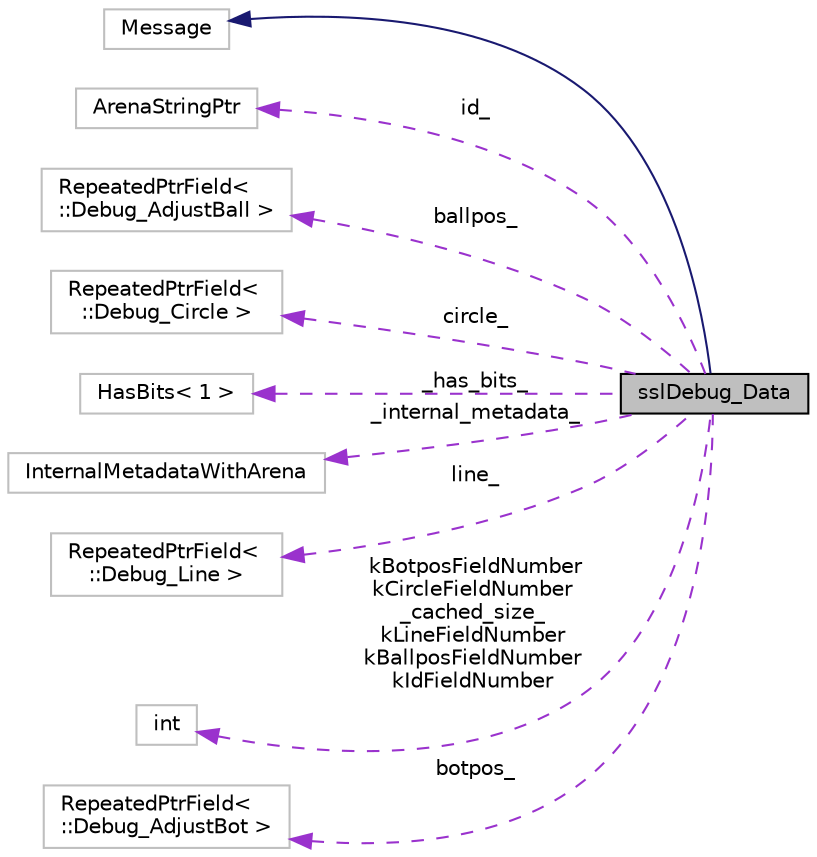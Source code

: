 digraph "sslDebug_Data"
{
 // INTERACTIVE_SVG=YES
  edge [fontname="Helvetica",fontsize="10",labelfontname="Helvetica",labelfontsize="10"];
  node [fontname="Helvetica",fontsize="10",shape=record];
  rankdir="LR";
  Node1 [label="sslDebug_Data",height=0.2,width=0.4,color="black", fillcolor="grey75", style="filled", fontcolor="black"];
  Node2 -> Node1 [dir="back",color="midnightblue",fontsize="10",style="solid",fontname="Helvetica"];
  Node2 [label="Message",height=0.2,width=0.4,color="grey75", fillcolor="white", style="filled"];
  Node3 -> Node1 [dir="back",color="darkorchid3",fontsize="10",style="dashed",label=" id_" ,fontname="Helvetica"];
  Node3 [label="ArenaStringPtr",height=0.2,width=0.4,color="grey75", fillcolor="white", style="filled"];
  Node4 -> Node1 [dir="back",color="darkorchid3",fontsize="10",style="dashed",label=" ballpos_" ,fontname="Helvetica"];
  Node4 [label="RepeatedPtrField\< \l::Debug_AdjustBall \>",height=0.2,width=0.4,color="grey75", fillcolor="white", style="filled"];
  Node5 -> Node1 [dir="back",color="darkorchid3",fontsize="10",style="dashed",label=" circle_" ,fontname="Helvetica"];
  Node5 [label="RepeatedPtrField\< \l::Debug_Circle \>",height=0.2,width=0.4,color="grey75", fillcolor="white", style="filled"];
  Node6 -> Node1 [dir="back",color="darkorchid3",fontsize="10",style="dashed",label=" _has_bits_" ,fontname="Helvetica"];
  Node6 [label="HasBits\< 1 \>",height=0.2,width=0.4,color="grey75", fillcolor="white", style="filled"];
  Node7 -> Node1 [dir="back",color="darkorchid3",fontsize="10",style="dashed",label=" _internal_metadata_" ,fontname="Helvetica"];
  Node7 [label="InternalMetadataWithArena",height=0.2,width=0.4,color="grey75", fillcolor="white", style="filled"];
  Node8 -> Node1 [dir="back",color="darkorchid3",fontsize="10",style="dashed",label=" line_" ,fontname="Helvetica"];
  Node8 [label="RepeatedPtrField\< \l::Debug_Line \>",height=0.2,width=0.4,color="grey75", fillcolor="white", style="filled"];
  Node9 -> Node1 [dir="back",color="darkorchid3",fontsize="10",style="dashed",label=" kBotposFieldNumber\nkCircleFieldNumber\n_cached_size_\nkLineFieldNumber\nkBallposFieldNumber\nkIdFieldNumber" ,fontname="Helvetica"];
  Node9 [label="int",height=0.2,width=0.4,color="grey75", fillcolor="white", style="filled"];
  Node10 -> Node1 [dir="back",color="darkorchid3",fontsize="10",style="dashed",label=" botpos_" ,fontname="Helvetica"];
  Node10 [label="RepeatedPtrField\< \l::Debug_AdjustBot \>",height=0.2,width=0.4,color="grey75", fillcolor="white", style="filled"];
}
